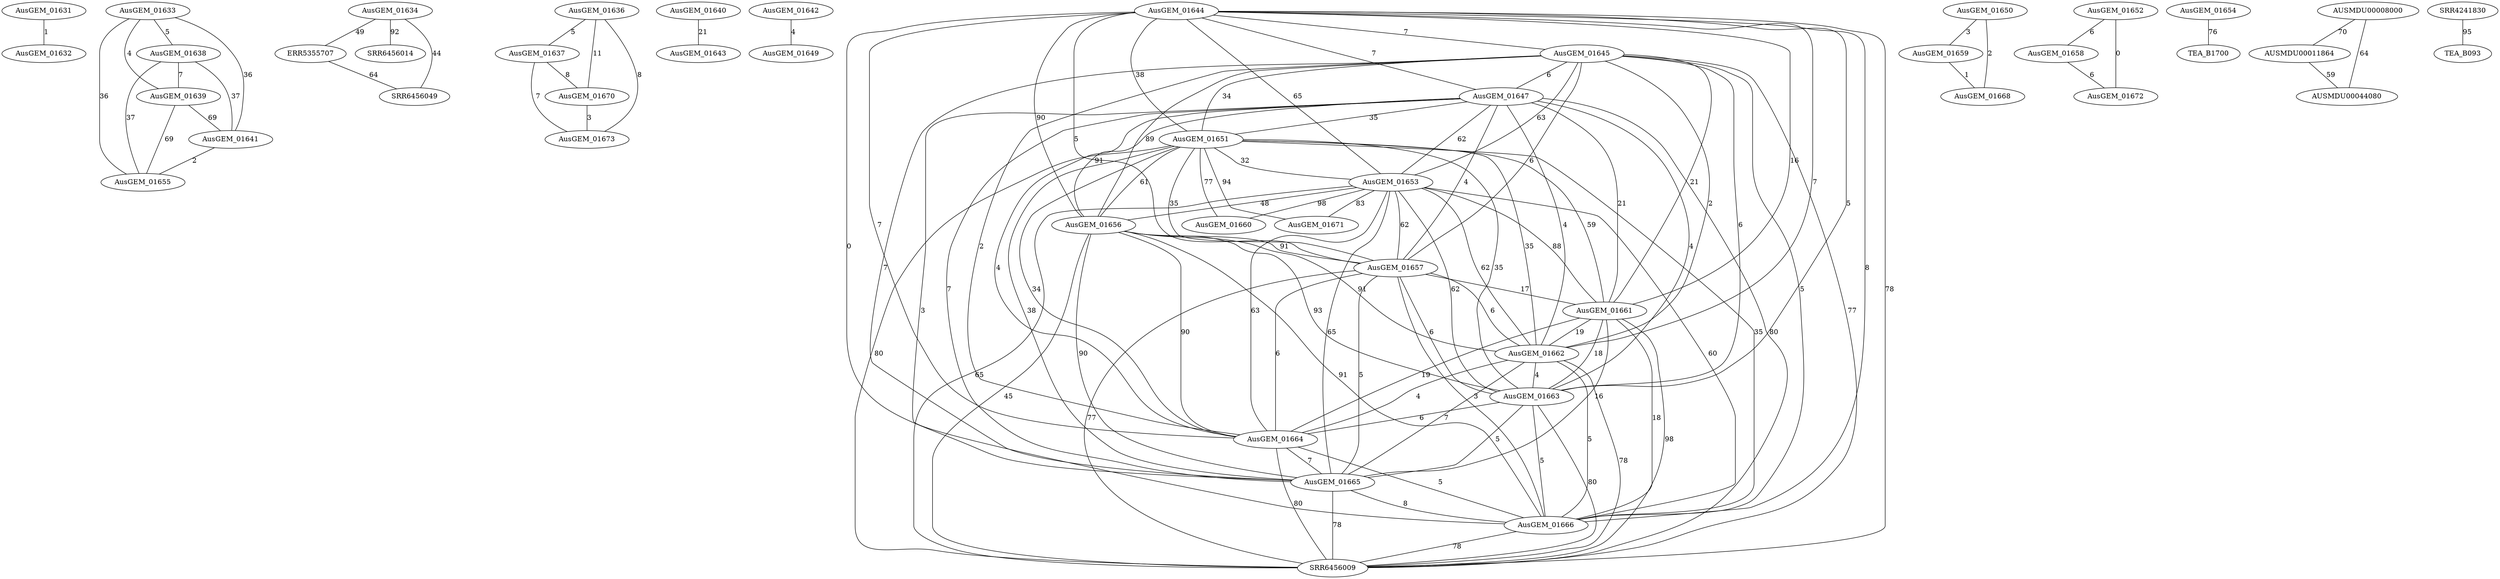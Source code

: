 graph {
	AusGEM_01631 -- AusGEM_01632 [label="1" weight=3.97] ;
	AusGEM_01633 -- AusGEM_01638 [label="5" weight=3.85] ;
	AusGEM_01633 -- AusGEM_01639 [label="4" weight=3.88] ;
	AusGEM_01633 -- AusGEM_01641 [label="36" weight=2.92] ;
	AusGEM_01633 -- AusGEM_01655 [label="36" weight=2.92] ;
	AusGEM_01634 -- ERR5355707 [label="49" weight=2.53] ;
	AusGEM_01634 -- SRR6456014 [label="92" weight=1.24] ;
	AusGEM_01634 -- SRR6456049 [label="44" weight=2.68] ;
	AusGEM_01636 -- AusGEM_01637 [label="5" weight=3.85] ;
	AusGEM_01636 -- AusGEM_01670 [label="11" weight=3.67] ;
	AusGEM_01636 -- AusGEM_01673 [label="8" weight=3.76] ;
	AusGEM_01637 -- AusGEM_01670 [label="8" weight=3.76] ;
	AusGEM_01637 -- AusGEM_01673 [label="7" weight=3.79] ;
	AusGEM_01638 -- AusGEM_01639 [label="7" weight=3.79] ;
	AusGEM_01638 -- AusGEM_01641 [label="37" weight=2.89] ;
	AusGEM_01638 -- AusGEM_01655 [label="37" weight=2.89] ;
	AusGEM_01639 -- AusGEM_01641 [label="69" weight=1.93] ;
	AusGEM_01639 -- AusGEM_01655 [label="69" weight=1.93] ;
	AusGEM_01640 -- AusGEM_01643 [label="21" weight=3.37] ;
	AusGEM_01641 -- AusGEM_01655 [label="2" weight=3.94] ;
	AusGEM_01642 -- AusGEM_01649 [label="4" weight=3.88] ;
	AusGEM_01644 -- AusGEM_01645 [label="7" weight=3.79] ;
	AusGEM_01644 -- AusGEM_01647 [label="7" weight=3.79] ;
	AusGEM_01644 -- AusGEM_01651 [label="38" weight=2.86] ;
	AusGEM_01644 -- AusGEM_01653 [label="65" weight=2.05] ;
	AusGEM_01644 -- AusGEM_01656 [label="90" weight=1.3] ;
	AusGEM_01644 -- AusGEM_01657 [label="5" weight=3.85] ;
	AusGEM_01644 -- AusGEM_01661 [label="16" weight=3.52] ;
	AusGEM_01644 -- AusGEM_01662 [label="7" weight=3.79] ;
	AusGEM_01644 -- AusGEM_01663 [label="5" weight=3.85] ;
	AusGEM_01644 -- AusGEM_01664 [label="7" weight=3.79] ;
	AusGEM_01644 -- AusGEM_01665 [label="0" weight=4] ;
	AusGEM_01644 -- AusGEM_01666 [label="8" weight=3.76] ;
	AusGEM_01644 -- SRR6456009 [label="78" weight=1.66] ;
	AusGEM_01645 -- AusGEM_01647 [label="6" weight=3.82] ;
	AusGEM_01645 -- AusGEM_01651 [label="34" weight=2.98] ;
	AusGEM_01645 -- AusGEM_01653 [label="63" weight=2.11] ;
	AusGEM_01645 -- AusGEM_01656 [label="89" weight=1.33] ;
	AusGEM_01645 -- AusGEM_01657 [label="6" weight=3.82] ;
	AusGEM_01645 -- AusGEM_01661 [label="21" weight=3.37] ;
	AusGEM_01645 -- AusGEM_01662 [label="2" weight=3.94] ;
	AusGEM_01645 -- AusGEM_01663 [label="6" weight=3.82] ;
	AusGEM_01645 -- AusGEM_01664 [label="2" weight=3.94] ;
	AusGEM_01645 -- AusGEM_01665 [label="7" weight=3.79] ;
	AusGEM_01645 -- AusGEM_01666 [label="5" weight=3.85] ;
	AusGEM_01645 -- SRR6456009 [label="77" weight=1.69] ;
	AusGEM_01647 -- AusGEM_01651 [label="35" weight=2.95] ;
	AusGEM_01647 -- AusGEM_01653 [label="62" weight=2.14] ;
	AusGEM_01647 -- AusGEM_01656 [label="91" weight=1.27] ;
	AusGEM_01647 -- AusGEM_01657 [label="4" weight=3.88] ;
	AusGEM_01647 -- AusGEM_01661 [label="21" weight=3.37] ;
	AusGEM_01647 -- AusGEM_01662 [label="4" weight=3.88] ;
	AusGEM_01647 -- AusGEM_01663 [label="4" weight=3.88] ;
	AusGEM_01647 -- AusGEM_01664 [label="4" weight=3.88] ;
	AusGEM_01647 -- AusGEM_01665 [label="7" weight=3.79] ;
	AusGEM_01647 -- AusGEM_01666 [label="3" weight=3.91] ;
	AusGEM_01647 -- SRR6456009 [label="80" weight=1.6] ;
	AusGEM_01650 -- AusGEM_01659 [label="3" weight=3.91] ;
	AusGEM_01650 -- AusGEM_01668 [label="2" weight=3.94] ;
	AusGEM_01651 -- AusGEM_01653 [label="32" weight=3.04] ;
	AusGEM_01651 -- AusGEM_01656 [label="61" weight=2.17] ;
	AusGEM_01651 -- AusGEM_01657 [label="35" weight=2.95] ;
	AusGEM_01651 -- AusGEM_01660 [label="77" weight=1.69] ;
	AusGEM_01651 -- AusGEM_01661 [label="59" weight=2.23] ;
	AusGEM_01651 -- AusGEM_01662 [label="35" weight=2.95] ;
	AusGEM_01651 -- AusGEM_01663 [label="35" weight=2.95] ;
	AusGEM_01651 -- AusGEM_01664 [label="34" weight=2.98] ;
	AusGEM_01651 -- AusGEM_01665 [label="38" weight=2.86] ;
	AusGEM_01651 -- AusGEM_01666 [label="35" weight=2.95] ;
	AusGEM_01651 -- AusGEM_01671 [label="94" weight=1.18] ;
	AusGEM_01651 -- SRR6456009 [label="80" weight=1.6] ;
	AusGEM_01652 -- AusGEM_01658 [label="6" weight=3.82] ;
	AusGEM_01652 -- AusGEM_01672 [label="0" weight=4] ;
	AusGEM_01653 -- AusGEM_01656 [label="48" weight=2.56] ;
	AusGEM_01653 -- AusGEM_01657 [label="62" weight=2.14] ;
	AusGEM_01653 -- AusGEM_01660 [label="98" weight=1.06] ;
	AusGEM_01653 -- AusGEM_01661 [label="88" weight=1.36] ;
	AusGEM_01653 -- AusGEM_01662 [label="62" weight=2.14] ;
	AusGEM_01653 -- AusGEM_01663 [label="62" weight=2.14] ;
	AusGEM_01653 -- AusGEM_01664 [label="63" weight=2.11] ;
	AusGEM_01653 -- AusGEM_01665 [label="65" weight=2.05] ;
	AusGEM_01653 -- AusGEM_01666 [label="60" weight=2.2] ;
	AusGEM_01653 -- AusGEM_01671 [label="83" weight=1.51] ;
	AusGEM_01653 -- SRR6456009 [label="65" weight=2.05] ;
	AusGEM_01654 -- TEA_B1700 [label="76" weight=1.72] ;
	AusGEM_01656 -- AusGEM_01657 [label="91" weight=1.27] ;
	AusGEM_01656 -- AusGEM_01662 [label="91" weight=1.27] ;
	AusGEM_01656 -- AusGEM_01663 [label="93" weight=1.21] ;
	AusGEM_01656 -- AusGEM_01664 [label="90" weight=1.3] ;
	AusGEM_01656 -- AusGEM_01665 [label="90" weight=1.3] ;
	AusGEM_01656 -- AusGEM_01666 [label="91" weight=1.27] ;
	AusGEM_01656 -- SRR6456009 [label="45" weight=2.65] ;
	AusGEM_01657 -- AusGEM_01661 [label="17" weight=3.49] ;
	AusGEM_01657 -- AusGEM_01662 [label="6" weight=3.82] ;
	AusGEM_01657 -- AusGEM_01663 [label="6" weight=3.82] ;
	AusGEM_01657 -- AusGEM_01664 [label="6" weight=3.82] ;
	AusGEM_01657 -- AusGEM_01665 [label="5" weight=3.85] ;
	AusGEM_01657 -- AusGEM_01666 [label="3" weight=3.91] ;
	AusGEM_01657 -- SRR6456009 [label="77" weight=1.69] ;
	AusGEM_01658 -- AusGEM_01672 [label="6" weight=3.82] ;
	AusGEM_01659 -- AusGEM_01668 [label="1" weight=3.97] ;
	AusGEM_01661 -- AusGEM_01662 [label="19" weight=3.43] ;
	AusGEM_01661 -- AusGEM_01663 [label="18" weight=3.46] ;
	AusGEM_01661 -- AusGEM_01664 [label="19" weight=3.43] ;
	AusGEM_01661 -- AusGEM_01665 [label="16" weight=3.52] ;
	AusGEM_01661 -- AusGEM_01666 [label="18" weight=3.46] ;
	AusGEM_01661 -- SRR6456009 [label="98" weight=1.06] ;
	AusGEM_01662 -- AusGEM_01663 [label="4" weight=3.88] ;
	AusGEM_01662 -- AusGEM_01664 [label="4" weight=3.88] ;
	AusGEM_01662 -- AusGEM_01665 [label="7" weight=3.79] ;
	AusGEM_01662 -- AusGEM_01666 [label="5" weight=3.85] ;
	AusGEM_01662 -- SRR6456009 [label="78" weight=1.66] ;
	AusGEM_01663 -- AusGEM_01664 [label="6" weight=3.82] ;
	AusGEM_01663 -- AusGEM_01665 [label="5" weight=3.85] ;
	AusGEM_01663 -- AusGEM_01666 [label="5" weight=3.85] ;
	AusGEM_01663 -- SRR6456009 [label="80" weight=1.6] ;
	AusGEM_01664 -- AusGEM_01665 [label="7" weight=3.79] ;
	AusGEM_01664 -- AusGEM_01666 [label="5" weight=3.85] ;
	AusGEM_01664 -- SRR6456009 [label="80" weight=1.6] ;
	AusGEM_01665 -- AusGEM_01666 [label="8" weight=3.76] ;
	AusGEM_01665 -- SRR6456009 [label="78" weight=1.66] ;
	AusGEM_01666 -- SRR6456009 [label="78" weight=1.66] ;
	AusGEM_01670 -- AusGEM_01673 [label="3" weight=3.91] ;
	AUSMDU00008000 -- AUSMDU00011864 [label="70" weight=1.9] ;
	AUSMDU00008000 -- AUSMDU00044080 [label="64" weight=2.08] ;
	AUSMDU00011864 -- AUSMDU00044080 [label="59" weight=2.23] ;
	ERR5355707 -- SRR6456049 [label="64" weight=2.08] ;
	SRR4241830 -- TEA_B093 [label="95" weight=1.15] ;
}
